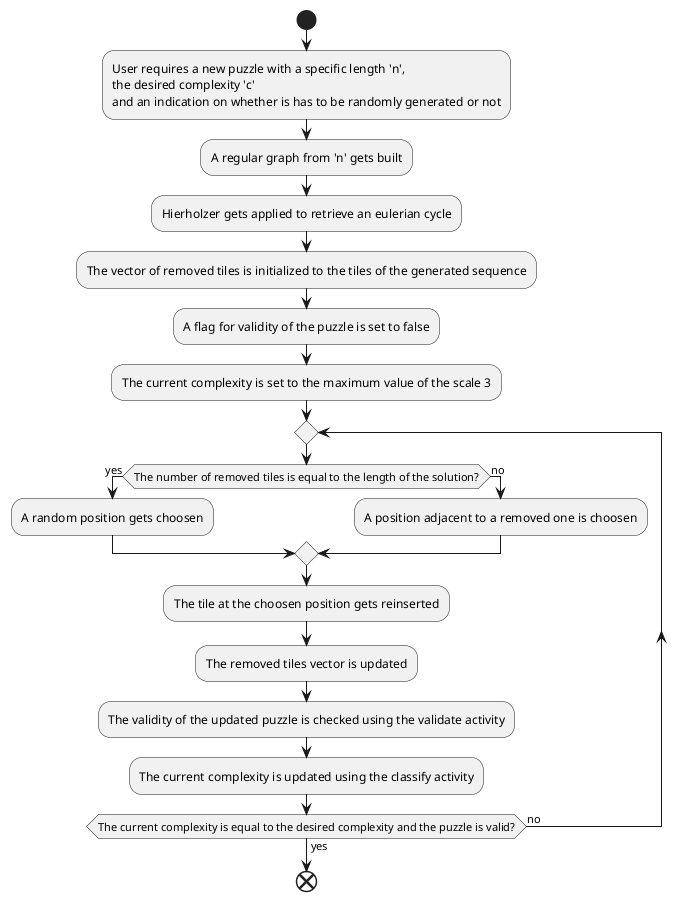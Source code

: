 @startuml generate_activity
start

:User requires a new puzzle with a specific length 'n',
the desired complexity 'c'
and an indication on whether is has to be randomly generated or not;

:A regular graph from 'n' gets built;

:Hierholzer gets applied to retrieve an eulerian cycle;

:The vector of removed tiles is initialized to the tiles of the generated sequence;
:A flag for validity of the puzzle is set to false;
:The current complexity is set to the maximum value of the scale 3;

repeat
    if (The number of removed tiles is equal to the length of the solution?) is (yes) then
      :A random position gets choosen;
    else (no)
      :A position adjacent to a removed one is choosen;
    endif
    :The tile at the choosen position gets reinserted;
    :The removed tiles vector is updated;
    :The validity of the updated puzzle is checked using the validate activity;
    :The current complexity is updated using the classify activity;
repeat while (The current complexity is equal to the desired complexity and the puzzle is valid?) is (no) not (yes)
end
@enduml

